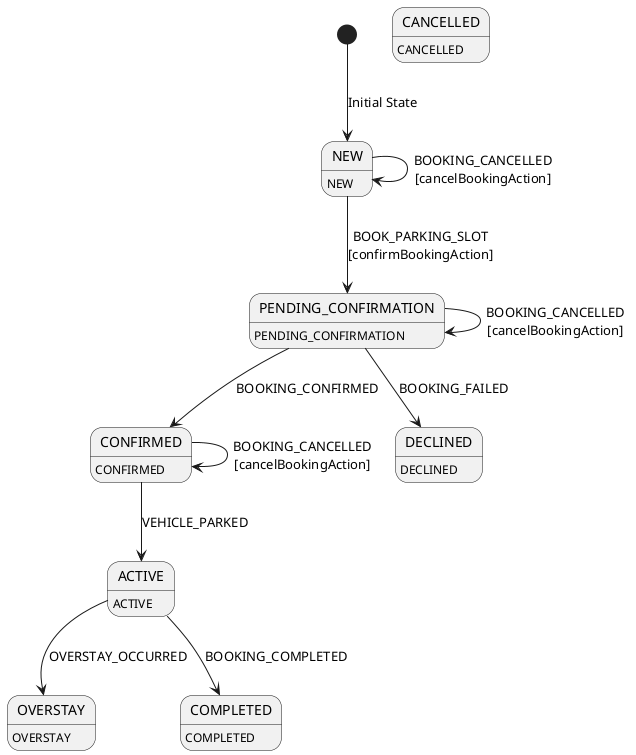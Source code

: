 @startuml
[*] --> NEW : Initial State

NEW --> PENDING_CONFIRMATION : BOOK_PARKING_SLOT\n[confirmBookingAction]
NEW --> NEW : BOOKING_CANCELLED\n[cancelBookingAction]

PENDING_CONFIRMATION --> CONFIRMED : BOOKING_CONFIRMED
PENDING_CONFIRMATION --> DECLINED : BOOKING_FAILED
PENDING_CONFIRMATION --> PENDING_CONFIRMATION : BOOKING_CANCELLED\n[cancelBookingAction]

CONFIRMED --> ACTIVE : VEHICLE_PARKED
CONFIRMED --> CONFIRMED : BOOKING_CANCELLED\n[cancelBookingAction]

ACTIVE --> OVERSTAY : OVERSTAY_OCCURRED
ACTIVE --> COMPLETED : BOOKING_COMPLETED

NEW : NEW
PENDING_CONFIRMATION : PENDING_CONFIRMATION
CONFIRMED : CONFIRMED
ACTIVE : ACTIVE
OVERSTAY : OVERSTAY
CANCELLED : CANCELLED
COMPLETED : COMPLETED
DECLINED : DECLINED

@enduml